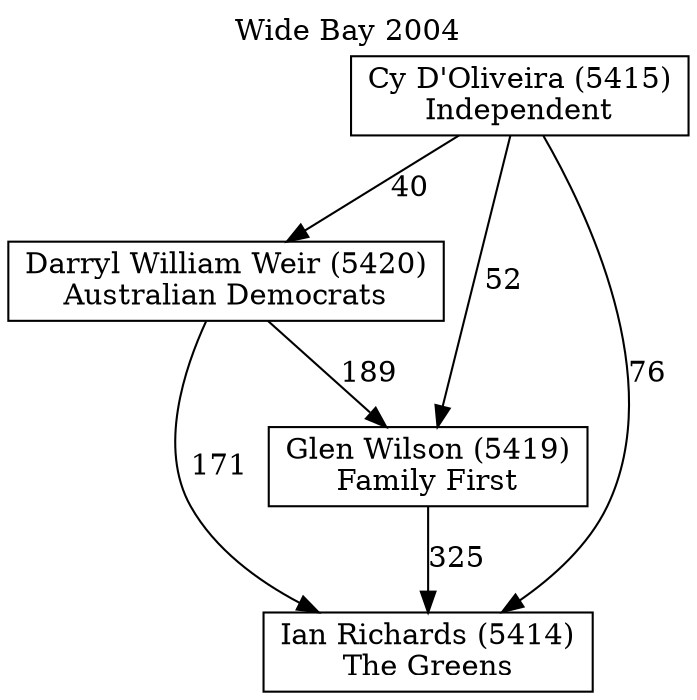 // House preference flow
digraph "Ian Richards (5414)_Wide Bay_2004" {
	graph [label="Wide Bay 2004" labelloc=t mclimit=10]
	node [shape=box]
	"Cy D'Oliveira (5415)" [label="Cy D'Oliveira (5415)
Independent"]
	"Darryl William Weir (5420)" [label="Darryl William Weir (5420)
Australian Democrats"]
	"Glen Wilson (5419)" [label="Glen Wilson (5419)
Family First"]
	"Ian Richards (5414)" [label="Ian Richards (5414)
The Greens"]
	"Cy D'Oliveira (5415)" -> "Darryl William Weir (5420)" [label=40]
	"Cy D'Oliveira (5415)" -> "Glen Wilson (5419)" [label=52]
	"Cy D'Oliveira (5415)" -> "Ian Richards (5414)" [label=76]
	"Darryl William Weir (5420)" -> "Glen Wilson (5419)" [label=189]
	"Darryl William Weir (5420)" -> "Ian Richards (5414)" [label=171]
	"Glen Wilson (5419)" -> "Ian Richards (5414)" [label=325]
}
